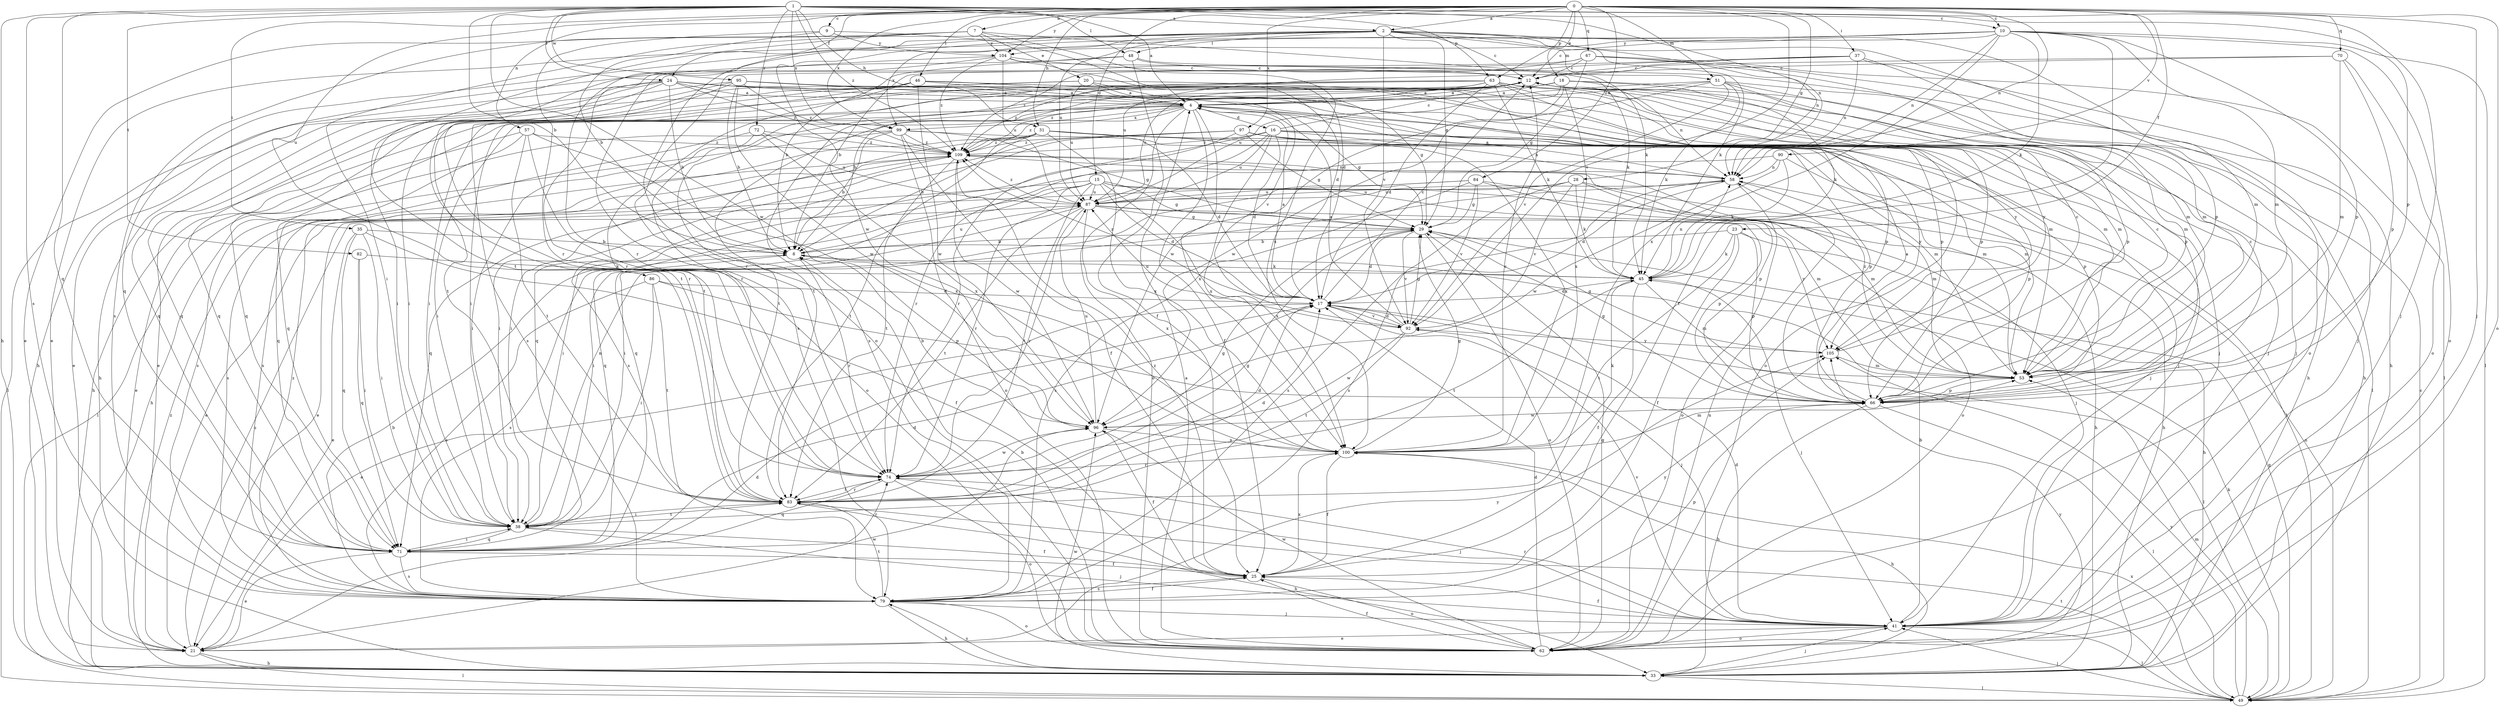strict digraph  {
0;
1;
2;
4;
7;
8;
9;
10;
12;
15;
16;
17;
18;
20;
21;
23;
24;
25;
28;
29;
31;
33;
35;
37;
38;
41;
45;
46;
48;
49;
51;
53;
57;
58;
62;
63;
66;
67;
70;
71;
72;
74;
79;
82;
83;
84;
86;
87;
90;
92;
95;
96;
97;
99;
100;
104;
105;
109;
0 -> 2  [label=a];
0 -> 7  [label=b];
0 -> 9  [label=c];
0 -> 10  [label=c];
0 -> 15  [label=d];
0 -> 18  [label=e];
0 -> 23  [label=f];
0 -> 24  [label=f];
0 -> 28  [label=g];
0 -> 31  [label=h];
0 -> 35  [label=i];
0 -> 37  [label=i];
0 -> 41  [label=j];
0 -> 46  [label=l];
0 -> 51  [label=m];
0 -> 57  [label=n];
0 -> 58  [label=n];
0 -> 62  [label=o];
0 -> 63  [label=p];
0 -> 67  [label=q];
0 -> 70  [label=q];
0 -> 84  [label=u];
0 -> 86  [label=u];
0 -> 90  [label=v];
0 -> 92  [label=v];
0 -> 97  [label=x];
0 -> 99  [label=x];
0 -> 104  [label=y];
1 -> 2  [label=a];
1 -> 4  [label=a];
1 -> 8  [label=b];
1 -> 10  [label=c];
1 -> 24  [label=f];
1 -> 31  [label=h];
1 -> 33  [label=h];
1 -> 41  [label=j];
1 -> 48  [label=l];
1 -> 58  [label=n];
1 -> 63  [label=p];
1 -> 66  [label=p];
1 -> 71  [label=q];
1 -> 72  [label=r];
1 -> 79  [label=s];
1 -> 82  [label=t];
1 -> 95  [label=w];
1 -> 96  [label=w];
1 -> 99  [label=x];
1 -> 109  [label=z];
2 -> 12  [label=c];
2 -> 29  [label=g];
2 -> 45  [label=k];
2 -> 48  [label=l];
2 -> 51  [label=m];
2 -> 53  [label=m];
2 -> 58  [label=n];
2 -> 62  [label=o];
2 -> 66  [label=p];
2 -> 71  [label=q];
2 -> 79  [label=s];
2 -> 87  [label=u];
2 -> 92  [label=v];
2 -> 96  [label=w];
2 -> 99  [label=x];
4 -> 16  [label=d];
4 -> 25  [label=f];
4 -> 29  [label=g];
4 -> 33  [label=h];
4 -> 38  [label=i];
4 -> 41  [label=j];
4 -> 62  [label=o];
4 -> 71  [label=q];
4 -> 83  [label=t];
4 -> 99  [label=x];
4 -> 100  [label=x];
4 -> 109  [label=z];
7 -> 20  [label=e];
7 -> 21  [label=e];
7 -> 38  [label=i];
7 -> 45  [label=k];
7 -> 83  [label=t];
7 -> 100  [label=x];
7 -> 104  [label=y];
8 -> 45  [label=k];
8 -> 74  [label=r];
8 -> 79  [label=s];
8 -> 87  [label=u];
9 -> 8  [label=b];
9 -> 17  [label=d];
9 -> 74  [label=r];
9 -> 104  [label=y];
10 -> 12  [label=c];
10 -> 21  [label=e];
10 -> 25  [label=f];
10 -> 45  [label=k];
10 -> 49  [label=l];
10 -> 53  [label=m];
10 -> 58  [label=n];
10 -> 62  [label=o];
10 -> 66  [label=p];
10 -> 74  [label=r];
10 -> 100  [label=x];
10 -> 104  [label=y];
12 -> 4  [label=a];
12 -> 8  [label=b];
12 -> 21  [label=e];
12 -> 33  [label=h];
12 -> 38  [label=i];
12 -> 66  [label=p];
12 -> 83  [label=t];
12 -> 109  [label=z];
15 -> 17  [label=d];
15 -> 21  [label=e];
15 -> 29  [label=g];
15 -> 33  [label=h];
15 -> 38  [label=i];
15 -> 53  [label=m];
15 -> 71  [label=q];
15 -> 74  [label=r];
15 -> 83  [label=t];
15 -> 87  [label=u];
15 -> 100  [label=x];
16 -> 12  [label=c];
16 -> 17  [label=d];
16 -> 49  [label=l];
16 -> 58  [label=n];
16 -> 74  [label=r];
16 -> 79  [label=s];
16 -> 87  [label=u];
16 -> 100  [label=x];
16 -> 105  [label=y];
16 -> 109  [label=z];
17 -> 4  [label=a];
17 -> 12  [label=c];
17 -> 21  [label=e];
17 -> 41  [label=j];
17 -> 49  [label=l];
17 -> 92  [label=v];
17 -> 109  [label=z];
18 -> 4  [label=a];
18 -> 38  [label=i];
18 -> 45  [label=k];
18 -> 53  [label=m];
18 -> 58  [label=n];
18 -> 87  [label=u];
18 -> 96  [label=w];
18 -> 100  [label=x];
20 -> 4  [label=a];
20 -> 29  [label=g];
20 -> 33  [label=h];
20 -> 62  [label=o];
20 -> 71  [label=q];
20 -> 87  [label=u];
21 -> 17  [label=d];
21 -> 33  [label=h];
21 -> 49  [label=l];
21 -> 87  [label=u];
21 -> 96  [label=w];
21 -> 105  [label=y];
23 -> 8  [label=b];
23 -> 25  [label=f];
23 -> 33  [label=h];
23 -> 38  [label=i];
23 -> 45  [label=k];
23 -> 66  [label=p];
24 -> 4  [label=a];
24 -> 8  [label=b];
24 -> 21  [label=e];
24 -> 49  [label=l];
24 -> 53  [label=m];
24 -> 66  [label=p];
24 -> 71  [label=q];
24 -> 74  [label=r];
24 -> 105  [label=y];
24 -> 109  [label=z];
25 -> 62  [label=o];
25 -> 79  [label=s];
25 -> 100  [label=x];
25 -> 109  [label=z];
28 -> 21  [label=e];
28 -> 33  [label=h];
28 -> 45  [label=k];
28 -> 53  [label=m];
28 -> 79  [label=s];
28 -> 87  [label=u];
28 -> 92  [label=v];
29 -> 8  [label=b];
29 -> 17  [label=d];
29 -> 62  [label=o];
29 -> 92  [label=v];
31 -> 8  [label=b];
31 -> 17  [label=d];
31 -> 38  [label=i];
31 -> 41  [label=j];
31 -> 53  [label=m];
31 -> 66  [label=p];
31 -> 79  [label=s];
31 -> 83  [label=t];
31 -> 100  [label=x];
31 -> 109  [label=z];
33 -> 41  [label=j];
33 -> 49  [label=l];
33 -> 79  [label=s];
33 -> 96  [label=w];
33 -> 105  [label=y];
33 -> 109  [label=z];
35 -> 8  [label=b];
35 -> 21  [label=e];
35 -> 25  [label=f];
35 -> 38  [label=i];
35 -> 71  [label=q];
37 -> 8  [label=b];
37 -> 12  [label=c];
37 -> 41  [label=j];
37 -> 53  [label=m];
37 -> 58  [label=n];
37 -> 74  [label=r];
38 -> 25  [label=f];
38 -> 41  [label=j];
38 -> 58  [label=n];
38 -> 71  [label=q];
38 -> 83  [label=t];
41 -> 8  [label=b];
41 -> 17  [label=d];
41 -> 21  [label=e];
41 -> 25  [label=f];
41 -> 49  [label=l];
41 -> 62  [label=o];
41 -> 74  [label=r];
41 -> 92  [label=v];
45 -> 17  [label=d];
45 -> 25  [label=f];
45 -> 41  [label=j];
45 -> 53  [label=m];
45 -> 58  [label=n];
45 -> 83  [label=t];
46 -> 4  [label=a];
46 -> 38  [label=i];
46 -> 41  [label=j];
46 -> 53  [label=m];
46 -> 66  [label=p];
46 -> 71  [label=q];
46 -> 83  [label=t];
46 -> 96  [label=w];
48 -> 8  [label=b];
48 -> 12  [label=c];
48 -> 25  [label=f];
48 -> 33  [label=h];
48 -> 45  [label=k];
49 -> 12  [label=c];
49 -> 29  [label=g];
49 -> 41  [label=j];
49 -> 45  [label=k];
49 -> 53  [label=m];
49 -> 58  [label=n];
49 -> 83  [label=t];
49 -> 100  [label=x];
49 -> 105  [label=y];
51 -> 4  [label=a];
51 -> 33  [label=h];
51 -> 45  [label=k];
51 -> 49  [label=l];
51 -> 66  [label=p];
51 -> 79  [label=s];
51 -> 92  [label=v];
51 -> 96  [label=w];
53 -> 12  [label=c];
53 -> 66  [label=p];
53 -> 109  [label=z];
57 -> 21  [label=e];
57 -> 62  [label=o];
57 -> 71  [label=q];
57 -> 83  [label=t];
57 -> 100  [label=x];
57 -> 109  [label=z];
58 -> 4  [label=a];
58 -> 17  [label=d];
58 -> 53  [label=m];
58 -> 62  [label=o];
58 -> 79  [label=s];
58 -> 87  [label=u];
62 -> 4  [label=a];
62 -> 8  [label=b];
62 -> 17  [label=d];
62 -> 25  [label=f];
62 -> 29  [label=g];
62 -> 58  [label=n];
62 -> 96  [label=w];
63 -> 4  [label=a];
63 -> 17  [label=d];
63 -> 41  [label=j];
63 -> 45  [label=k];
63 -> 53  [label=m];
63 -> 66  [label=p];
63 -> 74  [label=r];
63 -> 79  [label=s];
63 -> 87  [label=u];
63 -> 105  [label=y];
63 -> 109  [label=z];
66 -> 4  [label=a];
66 -> 12  [label=c];
66 -> 29  [label=g];
66 -> 33  [label=h];
66 -> 49  [label=l];
66 -> 96  [label=w];
67 -> 12  [label=c];
67 -> 29  [label=g];
67 -> 49  [label=l];
67 -> 53  [label=m];
67 -> 62  [label=o];
67 -> 79  [label=s];
67 -> 109  [label=z];
70 -> 12  [label=c];
70 -> 53  [label=m];
70 -> 62  [label=o];
70 -> 66  [label=p];
70 -> 87  [label=u];
71 -> 17  [label=d];
71 -> 21  [label=e];
71 -> 25  [label=f];
71 -> 38  [label=i];
71 -> 74  [label=r];
71 -> 79  [label=s];
72 -> 38  [label=i];
72 -> 79  [label=s];
72 -> 87  [label=u];
72 -> 100  [label=x];
72 -> 109  [label=z];
74 -> 17  [label=d];
74 -> 29  [label=g];
74 -> 41  [label=j];
74 -> 62  [label=o];
74 -> 71  [label=q];
74 -> 83  [label=t];
74 -> 96  [label=w];
79 -> 8  [label=b];
79 -> 25  [label=f];
79 -> 33  [label=h];
79 -> 41  [label=j];
79 -> 62  [label=o];
79 -> 66  [label=p];
79 -> 83  [label=t];
79 -> 105  [label=y];
79 -> 109  [label=z];
82 -> 38  [label=i];
82 -> 45  [label=k];
82 -> 71  [label=q];
83 -> 17  [label=d];
83 -> 29  [label=g];
83 -> 33  [label=h];
83 -> 38  [label=i];
83 -> 74  [label=r];
84 -> 29  [label=g];
84 -> 38  [label=i];
84 -> 41  [label=j];
84 -> 62  [label=o];
84 -> 79  [label=s];
84 -> 87  [label=u];
84 -> 92  [label=v];
86 -> 17  [label=d];
86 -> 38  [label=i];
86 -> 66  [label=p];
86 -> 79  [label=s];
86 -> 83  [label=t];
87 -> 29  [label=g];
87 -> 38  [label=i];
87 -> 66  [label=p];
87 -> 74  [label=r];
87 -> 83  [label=t];
87 -> 100  [label=x];
87 -> 105  [label=y];
87 -> 109  [label=z];
90 -> 45  [label=k];
90 -> 58  [label=n];
90 -> 66  [label=p];
90 -> 71  [label=q];
90 -> 96  [label=w];
92 -> 4  [label=a];
92 -> 17  [label=d];
92 -> 29  [label=g];
92 -> 83  [label=t];
92 -> 87  [label=u];
92 -> 96  [label=w];
92 -> 105  [label=y];
95 -> 4  [label=a];
95 -> 8  [label=b];
95 -> 38  [label=i];
95 -> 41  [label=j];
95 -> 71  [label=q];
95 -> 83  [label=t];
95 -> 92  [label=v];
95 -> 96  [label=w];
95 -> 109  [label=z];
96 -> 8  [label=b];
96 -> 25  [label=f];
96 -> 87  [label=u];
96 -> 100  [label=x];
97 -> 29  [label=g];
97 -> 38  [label=i];
97 -> 53  [label=m];
97 -> 66  [label=p];
97 -> 71  [label=q];
97 -> 74  [label=r];
97 -> 100  [label=x];
97 -> 109  [label=z];
99 -> 8  [label=b];
99 -> 25  [label=f];
99 -> 29  [label=g];
99 -> 33  [label=h];
99 -> 49  [label=l];
99 -> 53  [label=m];
99 -> 62  [label=o];
99 -> 109  [label=z];
100 -> 12  [label=c];
100 -> 25  [label=f];
100 -> 29  [label=g];
100 -> 33  [label=h];
100 -> 45  [label=k];
100 -> 53  [label=m];
100 -> 74  [label=r];
104 -> 12  [label=c];
104 -> 17  [label=d];
104 -> 33  [label=h];
104 -> 74  [label=r];
104 -> 83  [label=t];
104 -> 87  [label=u];
104 -> 109  [label=z];
105 -> 12  [label=c];
105 -> 29  [label=g];
105 -> 53  [label=m];
109 -> 58  [label=n];
109 -> 66  [label=p];
109 -> 71  [label=q];
109 -> 79  [label=s];
109 -> 83  [label=t];
109 -> 96  [label=w];
}
